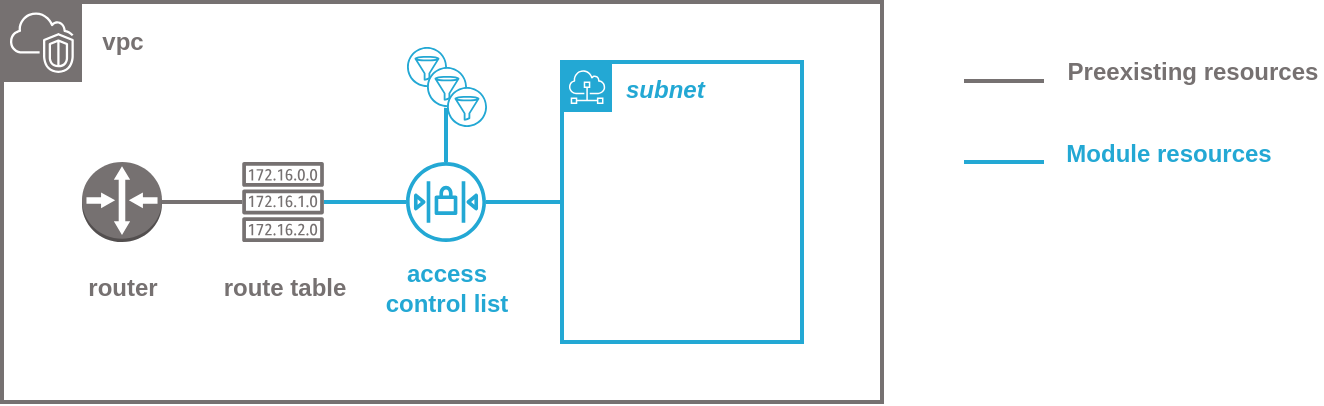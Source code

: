<mxfile pages="1">
    <diagram id="4aA8682Oxr7YlsX3xrEW" name="Page-1">
        <mxGraphModel dx="808" dy="497" grid="1" gridSize="10" guides="1" tooltips="1" connect="1" arrows="1" fold="1" page="1" pageScale="1" pageWidth="827" pageHeight="1169" math="0" shadow="0">
            <root>
                <mxCell id="0"/>
                <mxCell id="1" parent="0"/>
                <mxCell id="asYjwT--wiLLLTKxJUm1-8" value="" style="rounded=0;whiteSpace=wrap;html=1;strokeColor=#767171;fillColor=none;gradientColor=none;strokeWidth=2;" parent="1" vertex="1">
                    <mxGeometry x="40" y="40" width="440" height="200" as="geometry"/>
                </mxCell>
                <mxCell id="asYjwT--wiLLLTKxJUm1-7" value="&lt;font&gt;&lt;b&gt;&lt;i&gt;subnet&lt;/i&gt;&lt;/b&gt;&lt;/font&gt;" style="outlineConnect=0;gradientColor=none;html=1;whiteSpace=wrap;fontSize=12;fontStyle=0;shape=mxgraph.aws4.group;grIcon=mxgraph.aws4.group_subnet;strokeColor=#23A8D4;fillColor=none;verticalAlign=top;align=left;spacingLeft=30;fontColor=#23A8D4;dashed=0;strokeWidth=2;" parent="1" vertex="1">
                    <mxGeometry x="320" y="70" width="120" height="140" as="geometry"/>
                </mxCell>
                <mxCell id="asYjwT--wiLLLTKxJUm1-46" style="rounded=0;orthogonalLoop=1;jettySize=auto;html=1;strokeColor=#23A8D4;strokeWidth=2;fontSize=12;fontColor=#FFCD2D;endArrow=none;endFill=0;" parent="1" target="asYjwT--wiLLLTKxJUm1-3" edge="1">
                    <mxGeometry relative="1" as="geometry">
                        <mxPoint x="262" y="92.5" as="sourcePoint"/>
                        <mxPoint x="262.116" y="364" as="targetPoint"/>
                    </mxGeometry>
                </mxCell>
                <mxCell id="asYjwT--wiLLLTKxJUm1-3" value="" style="outlineConnect=0;fontColor=#232F3E;gradientColor=none;fillColor=#23A8D4;strokeColor=none;dashed=0;verticalLabelPosition=bottom;verticalAlign=top;align=center;html=1;fontSize=12;fontStyle=0;aspect=fixed;pointerEvents=1;shape=mxgraph.aws4.network_access_control_list;" parent="1" vertex="1">
                    <mxGeometry x="242" y="120" width="40" height="40" as="geometry"/>
                </mxCell>
                <mxCell id="asYjwT--wiLLLTKxJUm1-4" value="" style="outlineConnect=0;fontColor=#232F3E;gradientColor=none;gradientDirection=north;fillColor=#767171;strokeColor=#ffffff;dashed=0;verticalLabelPosition=bottom;verticalAlign=top;align=center;html=1;fontSize=12;fontStyle=0;aspect=fixed;shape=mxgraph.aws4.resourceIcon;resIcon=mxgraph.aws4.vpc;" parent="1" vertex="1">
                    <mxGeometry x="40" y="40" width="40" height="40" as="geometry"/>
                </mxCell>
                <mxCell id="asYjwT--wiLLLTKxJUm1-22" style="edgeStyle=orthogonalEdgeStyle;rounded=0;orthogonalLoop=1;jettySize=auto;html=1;strokeColor=#23A8D4;strokeWidth=2;fontSize=12;fontColor=#FFCD2D;endArrow=none;endFill=0;" parent="1" source="asYjwT--wiLLLTKxJUm1-9" target="asYjwT--wiLLLTKxJUm1-3" edge="1">
                    <mxGeometry relative="1" as="geometry"/>
                </mxCell>
                <mxCell id="asYjwT--wiLLLTKxJUm1-9" value="" style="outlineConnect=0;fontColor=#232F3E;gradientColor=none;fillColor=#767171;strokeColor=none;dashed=0;verticalLabelPosition=bottom;verticalAlign=top;align=center;html=1;fontSize=12;fontStyle=0;aspect=fixed;pointerEvents=1;shape=mxgraph.aws4.route_table;" parent="1" vertex="1">
                    <mxGeometry x="160" y="120" width="41.05" height="40" as="geometry"/>
                </mxCell>
                <mxCell id="asYjwT--wiLLLTKxJUm1-11" value="" style="outlineConnect=0;dashed=0;verticalLabelPosition=bottom;verticalAlign=top;align=center;html=1;shape=mxgraph.aws3.router;fillColor=#767171;gradientColor=none;strokeColor=#767171;" parent="1" vertex="1">
                    <mxGeometry x="80" y="120" width="40" height="40" as="geometry"/>
                </mxCell>
                <mxCell id="asYjwT--wiLLLTKxJUm1-12" value="" style="endArrow=none;html=1;entryX=1;entryY=0.5;entryDx=0;entryDy=0;entryPerimeter=0;strokeColor=#767171;strokeWidth=2;" parent="1" source="asYjwT--wiLLLTKxJUm1-9" target="asYjwT--wiLLLTKxJUm1-11" edge="1">
                    <mxGeometry width="50" height="50" relative="1" as="geometry">
                        <mxPoint x="100" y="370" as="sourcePoint"/>
                        <mxPoint x="150" y="320" as="targetPoint"/>
                    </mxGeometry>
                </mxCell>
                <mxCell id="asYjwT--wiLLLTKxJUm1-13" value="vpc" style="text;html=1;resizable=0;autosize=1;align=center;verticalAlign=middle;points=[];fillColor=none;strokeColor=none;rounded=0;fontColor=#767171;fontStyle=1" parent="1" vertex="1">
                    <mxGeometry x="85" y="50" width="30" height="20" as="geometry"/>
                </mxCell>
                <mxCell id="asYjwT--wiLLLTKxJUm1-14" value="router" style="text;html=1;resizable=0;autosize=1;align=center;verticalAlign=middle;points=[];fillColor=none;strokeColor=none;rounded=0;fontColor=#767171;fontStyle=1" parent="1" vertex="1">
                    <mxGeometry x="75" y="173" width="50" height="20" as="geometry"/>
                </mxCell>
                <mxCell id="asYjwT--wiLLLTKxJUm1-15" value="route table" style="text;html=1;resizable=0;autosize=1;align=center;verticalAlign=middle;points=[];fillColor=none;strokeColor=none;rounded=0;fontColor=#767171;fontStyle=1" parent="1" vertex="1">
                    <mxGeometry x="145.5" y="173" width="70" height="20" as="geometry"/>
                </mxCell>
                <mxCell id="asYjwT--wiLLLTKxJUm1-16" value="" style="endArrow=none;html=1;strokeColor=#767171;fontColor=#767171;fontSize=27;spacing=7;strokeWidth=2;" parent="1" edge="1">
                    <mxGeometry width="50" height="50" relative="1" as="geometry">
                        <mxPoint x="521" y="79.5" as="sourcePoint"/>
                        <mxPoint x="561" y="79.5" as="targetPoint"/>
                    </mxGeometry>
                </mxCell>
                <mxCell id="asYjwT--wiLLLTKxJUm1-17" value="" style="endArrow=none;html=1;strokeColor=#23A8D4;fontColor=#767171;fontSize=27;spacing=7;strokeWidth=2;" parent="1" edge="1">
                    <mxGeometry width="50" height="50" relative="1" as="geometry">
                        <mxPoint x="521" y="120" as="sourcePoint"/>
                        <mxPoint x="561" y="120" as="targetPoint"/>
                    </mxGeometry>
                </mxCell>
                <mxCell id="asYjwT--wiLLLTKxJUm1-18" value="&lt;font style=&quot;font-size: 12px&quot;&gt;Preexisting resources&lt;/font&gt;" style="text;html=1;resizable=0;autosize=1;align=center;verticalAlign=middle;points=[];fillColor=none;strokeColor=none;rounded=0;fontSize=12;fontColor=#767171;fontStyle=1" parent="1" vertex="1">
                    <mxGeometry x="570" y="65" width="130" height="20" as="geometry"/>
                </mxCell>
                <mxCell id="asYjwT--wiLLLTKxJUm1-19" value="&lt;font style=&quot;font-size: 12px&quot;&gt;Module resources&lt;/font&gt;" style="text;html=1;resizable=0;autosize=1;align=center;verticalAlign=middle;points=[];fillColor=none;strokeColor=none;rounded=0;fontSize=12;fontColor=#23A8D4;fontStyle=1" parent="1" vertex="1">
                    <mxGeometry x="568" y="106" width="110" height="20" as="geometry"/>
                </mxCell>
                <mxCell id="asYjwT--wiLLLTKxJUm1-20" value="access &lt;br&gt;control list" style="text;html=1;resizable=0;autosize=1;align=center;verticalAlign=middle;points=[];fillColor=none;strokeColor=none;rounded=0;fontColor=#23A8D4;fontStyle=1" parent="1" vertex="1">
                    <mxGeometry x="227" y="168" width="70" height="30" as="geometry"/>
                </mxCell>
                <mxCell id="asYjwT--wiLLLTKxJUm1-23" style="edgeStyle=orthogonalEdgeStyle;rounded=0;orthogonalLoop=1;jettySize=auto;html=1;strokeColor=#23A8D4;strokeWidth=2;fontSize=12;fontColor=#FFCD2D;endArrow=none;endFill=0;" parent="1" source="asYjwT--wiLLLTKxJUm1-3" target="asYjwT--wiLLLTKxJUm1-7" edge="1">
                    <mxGeometry relative="1" as="geometry">
                        <mxPoint x="210.941" y="150" as="sourcePoint"/>
                        <mxPoint x="252" y="150" as="targetPoint"/>
                    </mxGeometry>
                </mxCell>
                <mxCell id="9" value="" style="group" vertex="1" connectable="0" parent="1">
                    <mxGeometry x="240" y="60" width="45" height="45" as="geometry"/>
                </mxCell>
                <mxCell id="2" value="" style="group" vertex="1" connectable="0" parent="9">
                    <mxGeometry width="25" height="25" as="geometry"/>
                </mxCell>
                <mxCell id="9Y59MTUNr-uFtY8ojjE--6" value="" style="ellipse;whiteSpace=wrap;html=1;aspect=fixed;strokeColor=none;strokeWidth=2;fillColor=#FFFFFF;gradientColor=none;fontSize=12;fontColor=#FFCD2D;" parent="2" vertex="1">
                    <mxGeometry x="3" y="3" width="20" height="20" as="geometry"/>
                </mxCell>
                <mxCell id="9Y59MTUNr-uFtY8ojjE--7" value="" style="outlineConnect=0;fontColor=#FFCD2D;gradientColor=none;strokeColor=#23A8D4;fillColor=none;dashed=0;verticalLabelPosition=bottom;verticalAlign=top;align=center;html=1;fontSize=12;fontStyle=1;aspect=fixed;shape=mxgraph.aws4.resourceIcon;resIcon=mxgraph.aws4.filtering_rule;strokeWidth=1;" parent="2" vertex="1">
                    <mxGeometry width="25" height="25" as="geometry"/>
                </mxCell>
                <mxCell id="3" value="" style="group" vertex="1" connectable="0" parent="9">
                    <mxGeometry x="10" y="10" width="25" height="25" as="geometry"/>
                </mxCell>
                <mxCell id="4" value="" style="ellipse;whiteSpace=wrap;html=1;aspect=fixed;strokeColor=none;strokeWidth=2;fillColor=#FFFFFF;gradientColor=none;fontSize=12;fontColor=#FFCD2D;" vertex="1" parent="3">
                    <mxGeometry x="3" y="3" width="20" height="20" as="geometry"/>
                </mxCell>
                <mxCell id="5" value="" style="outlineConnect=0;fontColor=#FFCD2D;gradientColor=none;strokeColor=#23A8D4;fillColor=none;dashed=0;verticalLabelPosition=bottom;verticalAlign=top;align=center;html=1;fontSize=12;fontStyle=1;aspect=fixed;shape=mxgraph.aws4.resourceIcon;resIcon=mxgraph.aws4.filtering_rule;strokeWidth=1;" vertex="1" parent="3">
                    <mxGeometry width="25" height="25" as="geometry"/>
                </mxCell>
                <mxCell id="6" value="" style="group" vertex="1" connectable="0" parent="9">
                    <mxGeometry x="20" y="20" width="25" height="25" as="geometry"/>
                </mxCell>
                <mxCell id="7" value="" style="ellipse;whiteSpace=wrap;html=1;aspect=fixed;strokeColor=none;strokeWidth=2;fillColor=#FFFFFF;gradientColor=none;fontSize=12;fontColor=#FFCD2D;" vertex="1" parent="6">
                    <mxGeometry x="3" y="3" width="20" height="20" as="geometry"/>
                </mxCell>
                <mxCell id="8" value="" style="outlineConnect=0;fontColor=#FFCD2D;gradientColor=none;strokeColor=#23A8D4;fillColor=none;dashed=0;verticalLabelPosition=bottom;verticalAlign=top;align=center;html=1;fontSize=12;fontStyle=1;aspect=fixed;shape=mxgraph.aws4.resourceIcon;resIcon=mxgraph.aws4.filtering_rule;strokeWidth=1;" vertex="1" parent="6">
                    <mxGeometry width="25" height="25" as="geometry"/>
                </mxCell>
            </root>
        </mxGraphModel>
    </diagram>
</mxfile>